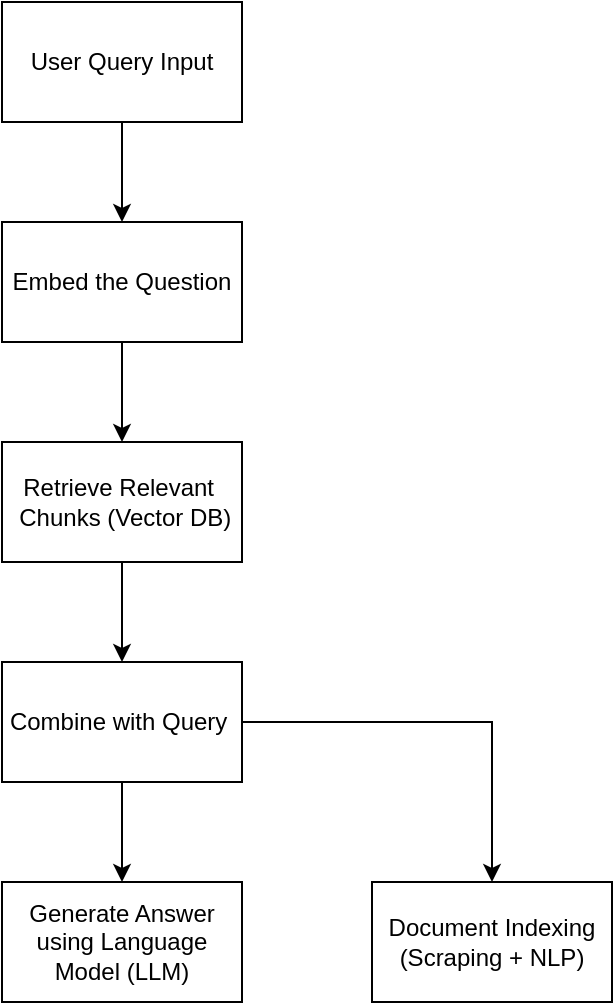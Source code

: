 <mxfile version="27.1.4">
  <diagram name="Page-1" id="0-tNKrXyrYZY9mjQ2aGk">
    <mxGraphModel dx="1426" dy="743" grid="1" gridSize="10" guides="1" tooltips="1" connect="1" arrows="1" fold="1" page="1" pageScale="1" pageWidth="850" pageHeight="1100" math="0" shadow="0">
      <root>
        <mxCell id="0" />
        <mxCell id="1" parent="0" />
        <mxCell id="9Ss4WM88gN4P7oE0cKjP-3" value="" style="edgeStyle=orthogonalEdgeStyle;rounded=0;orthogonalLoop=1;jettySize=auto;html=1;" edge="1" parent="1" source="9Ss4WM88gN4P7oE0cKjP-1" target="9Ss4WM88gN4P7oE0cKjP-2">
          <mxGeometry relative="1" as="geometry" />
        </mxCell>
        <mxCell id="9Ss4WM88gN4P7oE0cKjP-1" value="User Query Input" style="rounded=0;whiteSpace=wrap;html=1;" vertex="1" parent="1">
          <mxGeometry x="365" y="40" width="120" height="60" as="geometry" />
        </mxCell>
        <mxCell id="9Ss4WM88gN4P7oE0cKjP-6" value="" style="edgeStyle=orthogonalEdgeStyle;rounded=0;orthogonalLoop=1;jettySize=auto;html=1;" edge="1" parent="1" source="9Ss4WM88gN4P7oE0cKjP-2" target="9Ss4WM88gN4P7oE0cKjP-4">
          <mxGeometry relative="1" as="geometry" />
        </mxCell>
        <mxCell id="9Ss4WM88gN4P7oE0cKjP-2" value="Embed the Question" style="rounded=0;whiteSpace=wrap;html=1;" vertex="1" parent="1">
          <mxGeometry x="365" y="150" width="120" height="60" as="geometry" />
        </mxCell>
        <mxCell id="9Ss4WM88gN4P7oE0cKjP-7" value="" style="edgeStyle=orthogonalEdgeStyle;rounded=0;orthogonalLoop=1;jettySize=auto;html=1;" edge="1" parent="1" source="9Ss4WM88gN4P7oE0cKjP-4" target="9Ss4WM88gN4P7oE0cKjP-5">
          <mxGeometry relative="1" as="geometry" />
        </mxCell>
        <mxCell id="9Ss4WM88gN4P7oE0cKjP-4" value="&lt;div&gt;Retrieve Relevant&amp;nbsp; &amp;nbsp;&lt;span style=&quot;background-color: transparent; color: light-dark(rgb(0, 0, 0), rgb(255, 255, 255));&quot;&gt;Chunks (Vector DB)&lt;/span&gt;&lt;/div&gt;" style="rounded=0;whiteSpace=wrap;html=1;" vertex="1" parent="1">
          <mxGeometry x="365" y="260" width="120" height="60" as="geometry" />
        </mxCell>
        <mxCell id="9Ss4WM88gN4P7oE0cKjP-10" style="edgeStyle=orthogonalEdgeStyle;rounded=0;orthogonalLoop=1;jettySize=auto;html=1;entryX=0.5;entryY=0;entryDx=0;entryDy=0;" edge="1" parent="1" source="9Ss4WM88gN4P7oE0cKjP-5" target="9Ss4WM88gN4P7oE0cKjP-9">
          <mxGeometry relative="1" as="geometry" />
        </mxCell>
        <mxCell id="9Ss4WM88gN4P7oE0cKjP-11" value="" style="edgeStyle=orthogonalEdgeStyle;rounded=0;orthogonalLoop=1;jettySize=auto;html=1;" edge="1" parent="1" source="9Ss4WM88gN4P7oE0cKjP-5" target="9Ss4WM88gN4P7oE0cKjP-8">
          <mxGeometry relative="1" as="geometry" />
        </mxCell>
        <mxCell id="9Ss4WM88gN4P7oE0cKjP-5" value="Combine with Query&amp;nbsp;" style="rounded=0;whiteSpace=wrap;html=1;" vertex="1" parent="1">
          <mxGeometry x="365" y="370" width="120" height="60" as="geometry" />
        </mxCell>
        <mxCell id="9Ss4WM88gN4P7oE0cKjP-8" value="Generate Answer using&amp;nbsp;Language Model (LLM)" style="rounded=0;whiteSpace=wrap;html=1;" vertex="1" parent="1">
          <mxGeometry x="365" y="480" width="120" height="60" as="geometry" />
        </mxCell>
        <mxCell id="9Ss4WM88gN4P7oE0cKjP-9" value="Document Indexing&lt;div&gt;(Scraping + NLP)&lt;/div&gt;" style="rounded=0;whiteSpace=wrap;html=1;" vertex="1" parent="1">
          <mxGeometry x="550" y="480" width="120" height="60" as="geometry" />
        </mxCell>
      </root>
    </mxGraphModel>
  </diagram>
</mxfile>
